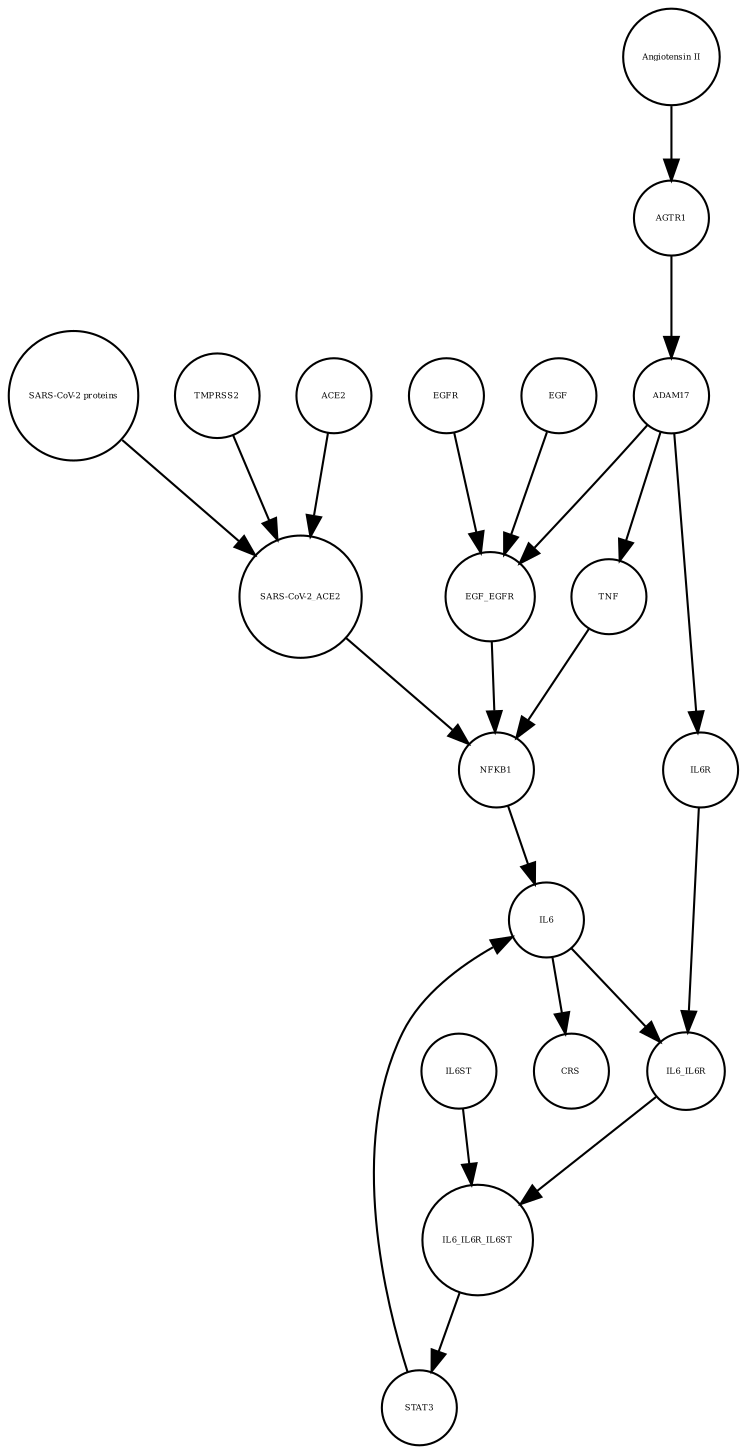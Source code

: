 strict digraph  {
IL6 [annotation="", bipartite=0, cls=macromolecule, fontsize=4, label=IL6, shape=circle];
CRS [annotation="", bipartite=0, cls=phenotype, fontsize=4, label=CRS, shape=circle];
ADAM17 [annotation="", bipartite=0, cls=macromolecule, fontsize=4, label=ADAM17, shape=circle];
AGTR1 [annotation="", bipartite=0, cls=macromolecule, fontsize=4, label=AGTR1, shape=circle];
ACE2 [annotation="", bipartite=0, cls=macromolecule, fontsize=4, label=ACE2, shape=circle];
"SARS-CoV-2 proteins" [annotation="", bipartite=0, cls=macromolecule, fontsize=4, label="SARS-CoV-2 proteins", shape=circle];
IL6_IL6R_IL6ST [annotation="", bipartite=0, cls=complex, fontsize=4, label=IL6_IL6R_IL6ST, shape=circle];
TMPRSS2 [annotation="", bipartite=0, cls=macromolecule, fontsize=4, label=TMPRSS2, shape=circle];
TNF [annotation="", bipartite=0, cls=macromolecule, fontsize=4, label=TNF, shape=circle];
EGFR [annotation="", bipartite=0, cls=macromolecule, fontsize=4, label=EGFR, shape=circle];
NFKB1 [annotation="", bipartite=0, cls=macromolecule, fontsize=4, label=NFKB1, shape=circle];
IL6ST [annotation="", bipartite=0, cls=macromolecule, fontsize=4, label=IL6ST, shape=circle];
STAT3 [annotation="", bipartite=0, cls=macromolecule, fontsize=4, label=STAT3, shape=circle];
IL6R [annotation="", bipartite=0, cls=macromolecule, fontsize=4, label=IL6R, shape=circle];
IL6_IL6R [annotation="", bipartite=0, cls=complex, fontsize=4, label=IL6_IL6R, shape=circle];
EGF_EGFR [annotation="", bipartite=0, cls=complex, fontsize=4, label=EGF_EGFR, shape=circle];
"Angiotensin II" [annotation="", bipartite=0, cls="simple chemical", fontsize=4, label="Angiotensin II", shape=circle];
EGF [annotation="", bipartite=0, cls=macromolecule, fontsize=4, label=EGF, shape=circle];
"SARS-CoV-2_ACE2" [annotation="", bipartite=0, cls=complex, fontsize=4, label="SARS-CoV-2_ACE2", shape=circle];
IL6 -> CRS  [annotation="", interaction_type=stimulation];
IL6 -> IL6_IL6R  [annotation="", interaction_type=production];
ADAM17 -> EGF_EGFR  [annotation="", interaction_type=stimulation];
ADAM17 -> IL6R  [annotation="", interaction_type=catalysis];
ADAM17 -> TNF  [annotation="", interaction_type=catalysis];
AGTR1 -> ADAM17  [annotation="", interaction_type=catalysis];
ACE2 -> "SARS-CoV-2_ACE2"  [annotation="", interaction_type=production];
"SARS-CoV-2 proteins" -> "SARS-CoV-2_ACE2"  [annotation="", interaction_type=production];
IL6_IL6R_IL6ST -> STAT3  [annotation="", interaction_type=catalysis];
TMPRSS2 -> "SARS-CoV-2_ACE2"  [annotation="", interaction_type=production];
TNF -> NFKB1  [annotation="", interaction_type=stimulation];
EGFR -> EGF_EGFR  [annotation="", interaction_type=production];
NFKB1 -> IL6  [annotation="", interaction_type=stimulation];
IL6ST -> IL6_IL6R_IL6ST  [annotation="", interaction_type=production];
STAT3 -> IL6  [annotation="", interaction_type=stimulation];
IL6R -> IL6_IL6R  [annotation="", interaction_type=production];
IL6_IL6R -> IL6_IL6R_IL6ST  [annotation="", interaction_type=production];
EGF_EGFR -> NFKB1  [annotation="", interaction_type=stimulation];
"Angiotensin II" -> AGTR1  [annotation="", interaction_type=catalysis];
EGF -> EGF_EGFR  [annotation="", interaction_type=production];
"SARS-CoV-2_ACE2" -> NFKB1  [annotation="", interaction_type=stimulation];
}
